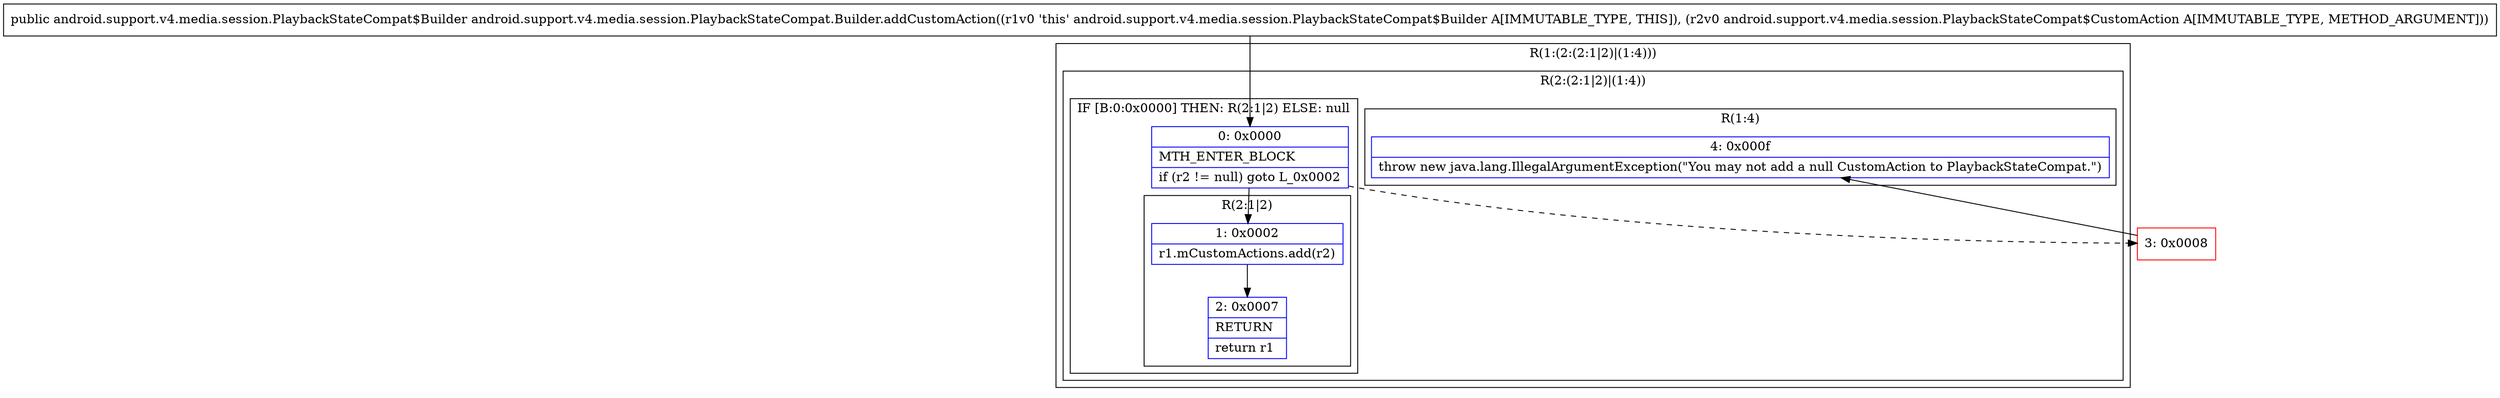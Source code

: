 digraph "CFG forandroid.support.v4.media.session.PlaybackStateCompat.Builder.addCustomAction(Landroid\/support\/v4\/media\/session\/PlaybackStateCompat$CustomAction;)Landroid\/support\/v4\/media\/session\/PlaybackStateCompat$Builder;" {
subgraph cluster_Region_1371719681 {
label = "R(1:(2:(2:1|2)|(1:4)))";
node [shape=record,color=blue];
subgraph cluster_Region_2038098423 {
label = "R(2:(2:1|2)|(1:4))";
node [shape=record,color=blue];
subgraph cluster_IfRegion_1991442917 {
label = "IF [B:0:0x0000] THEN: R(2:1|2) ELSE: null";
node [shape=record,color=blue];
Node_0 [shape=record,label="{0\:\ 0x0000|MTH_ENTER_BLOCK\l|if (r2 != null) goto L_0x0002\l}"];
subgraph cluster_Region_946380077 {
label = "R(2:1|2)";
node [shape=record,color=blue];
Node_1 [shape=record,label="{1\:\ 0x0002|r1.mCustomActions.add(r2)\l}"];
Node_2 [shape=record,label="{2\:\ 0x0007|RETURN\l|return r1\l}"];
}
}
subgraph cluster_Region_2133706977 {
label = "R(1:4)";
node [shape=record,color=blue];
Node_4 [shape=record,label="{4\:\ 0x000f|throw new java.lang.IllegalArgumentException(\"You may not add a null CustomAction to PlaybackStateCompat.\")\l}"];
}
}
}
Node_3 [shape=record,color=red,label="{3\:\ 0x0008}"];
MethodNode[shape=record,label="{public android.support.v4.media.session.PlaybackStateCompat$Builder android.support.v4.media.session.PlaybackStateCompat.Builder.addCustomAction((r1v0 'this' android.support.v4.media.session.PlaybackStateCompat$Builder A[IMMUTABLE_TYPE, THIS]), (r2v0 android.support.v4.media.session.PlaybackStateCompat$CustomAction A[IMMUTABLE_TYPE, METHOD_ARGUMENT])) }"];
MethodNode -> Node_0;
Node_0 -> Node_1;
Node_0 -> Node_3[style=dashed];
Node_1 -> Node_2;
Node_3 -> Node_4;
}

